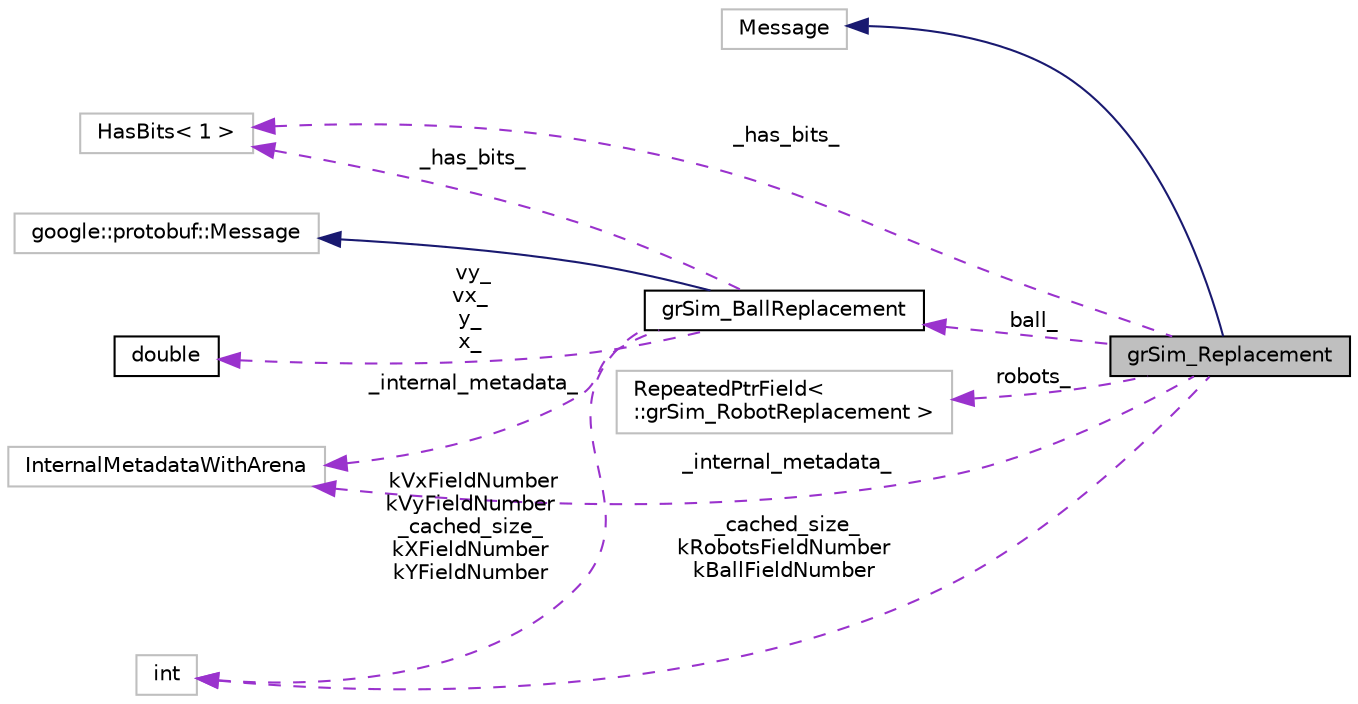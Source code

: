 digraph "grSim_Replacement"
{
 // INTERACTIVE_SVG=YES
  edge [fontname="Helvetica",fontsize="10",labelfontname="Helvetica",labelfontsize="10"];
  node [fontname="Helvetica",fontsize="10",shape=record];
  rankdir="LR";
  Node1 [label="grSim_Replacement",height=0.2,width=0.4,color="black", fillcolor="grey75", style="filled", fontcolor="black"];
  Node2 -> Node1 [dir="back",color="midnightblue",fontsize="10",style="solid",fontname="Helvetica"];
  Node2 [label="Message",height=0.2,width=0.4,color="grey75", fillcolor="white", style="filled"];
  Node3 -> Node1 [dir="back",color="darkorchid3",fontsize="10",style="dashed",label=" _has_bits_" ,fontname="Helvetica"];
  Node3 [label="HasBits\< 1 \>",height=0.2,width=0.4,color="grey75", fillcolor="white", style="filled"];
  Node4 -> Node1 [dir="back",color="darkorchid3",fontsize="10",style="dashed",label=" _internal_metadata_" ,fontname="Helvetica"];
  Node4 [label="InternalMetadataWithArena",height=0.2,width=0.4,color="grey75", fillcolor="white", style="filled"];
  Node5 -> Node1 [dir="back",color="darkorchid3",fontsize="10",style="dashed",label=" robots_" ,fontname="Helvetica"];
  Node5 [label="RepeatedPtrField\< \l::grSim_RobotReplacement \>",height=0.2,width=0.4,color="grey75", fillcolor="white", style="filled"];
  Node6 -> Node1 [dir="back",color="darkorchid3",fontsize="10",style="dashed",label=" ball_" ,fontname="Helvetica"];
  Node6 [label="grSim_BallReplacement",height=0.2,width=0.4,color="black", fillcolor="white", style="filled",URL="$d2/db1/classgr_sim___ball_replacement.html"];
  Node7 -> Node6 [dir="back",color="midnightblue",fontsize="10",style="solid",fontname="Helvetica"];
  Node7 [label="google::protobuf::Message",height=0.2,width=0.4,color="grey75", fillcolor="white", style="filled"];
  Node8 -> Node6 [dir="back",color="darkorchid3",fontsize="10",style="dashed",label=" vy_\nvx_\ny_\nx_" ,fontname="Helvetica"];
  Node8 [label="double",height=0.2,width=0.4,color="black", fillcolor="white", style="filled",URL="$df/de6/classdouble.html"];
  Node3 -> Node6 [dir="back",color="darkorchid3",fontsize="10",style="dashed",label=" _has_bits_" ,fontname="Helvetica"];
  Node4 -> Node6 [dir="back",color="darkorchid3",fontsize="10",style="dashed",label=" _internal_metadata_" ,fontname="Helvetica"];
  Node9 -> Node6 [dir="back",color="darkorchid3",fontsize="10",style="dashed",label=" kVxFieldNumber\nkVyFieldNumber\n_cached_size_\nkXFieldNumber\nkYFieldNumber" ,fontname="Helvetica"];
  Node9 [label="int",height=0.2,width=0.4,color="grey75", fillcolor="white", style="filled"];
  Node9 -> Node1 [dir="back",color="darkorchid3",fontsize="10",style="dashed",label=" _cached_size_\nkRobotsFieldNumber\nkBallFieldNumber" ,fontname="Helvetica"];
}
